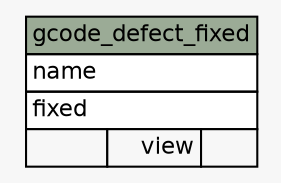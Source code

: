 // dot 2.20.2 on Linux 2.6.32-42-generic-pae
// SchemaSpy rev 590
digraph "gcode_defect_fixed" {
  graph [
    rankdir="RL"
    bgcolor="#f7f7f7"
    nodesep="0.18"
    ranksep="0.46"
    fontname="Helvetica"
    fontsize="11"
  ];
  node [
    fontname="Helvetica"
    fontsize="11"
    shape="plaintext"
  ];
  edge [
    arrowsize="0.8"
  ];
  "gcode_defect_fixed" [
    label=<
    <TABLE BORDER="0" CELLBORDER="1" CELLSPACING="0" BGCOLOR="#ffffff">
      <TR><TD COLSPAN="3" BGCOLOR="#9bab96" ALIGN="CENTER">gcode_defect_fixed</TD></TR>
      <TR><TD PORT="name" COLSPAN="3" ALIGN="LEFT">name</TD></TR>
      <TR><TD PORT="fixed" COLSPAN="3" ALIGN="LEFT">fixed</TD></TR>
      <TR><TD ALIGN="LEFT" BGCOLOR="#f7f7f7">  </TD><TD ALIGN="RIGHT" BGCOLOR="#f7f7f7">view</TD><TD ALIGN="RIGHT" BGCOLOR="#f7f7f7">  </TD></TR>
    </TABLE>>
    URL="tables/gcode_defect_fixed.html"
    tooltip="gcode_defect_fixed"
  ];
}
